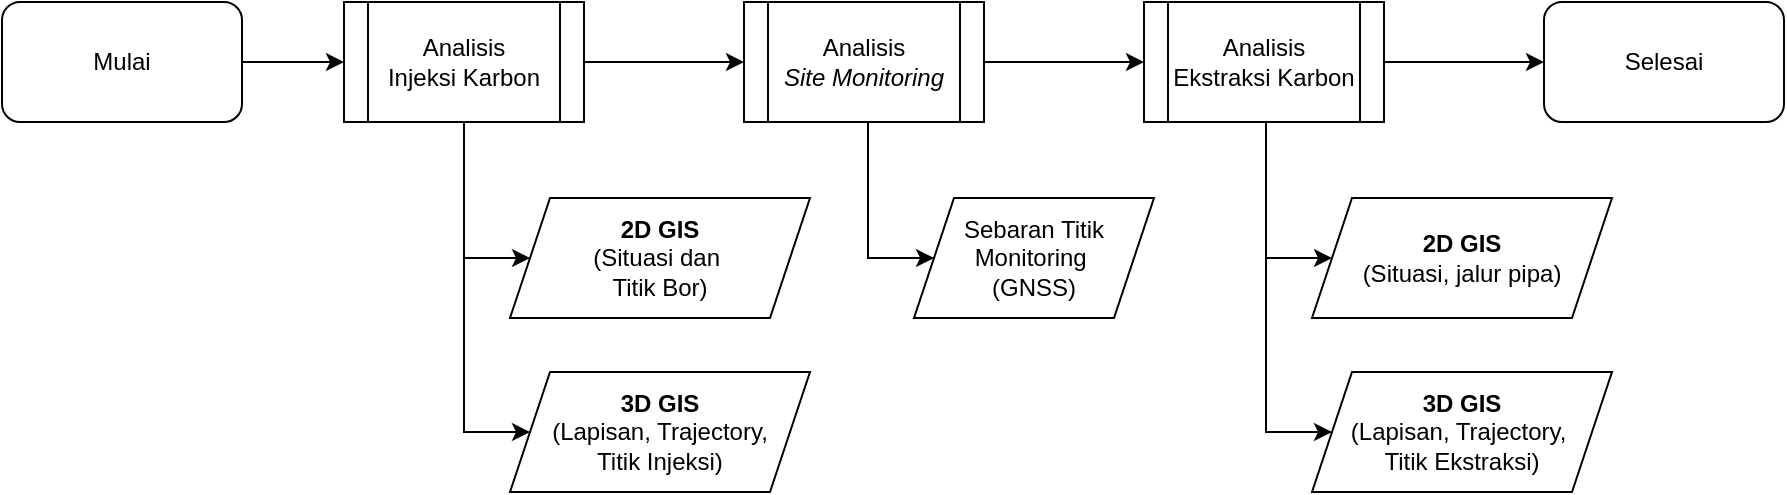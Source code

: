 <mxfile version="25.0.3" pages="3">
  <diagram name="Page-1" id="fyct9yVQSAlBd45uMIMy">
    <mxGraphModel dx="1071" dy="540" grid="0" gridSize="10" guides="1" tooltips="1" connect="1" arrows="1" fold="1" page="0" pageScale="1" pageWidth="850" pageHeight="1100" math="0" shadow="0">
      <root>
        <mxCell id="0" />
        <mxCell id="1" parent="0" />
        <mxCell id="Le7ZTcB5aHkPA9SLhq5M-3" style="edgeStyle=orthogonalEdgeStyle;rounded=0;orthogonalLoop=1;jettySize=auto;html=1;entryX=0;entryY=0.5;entryDx=0;entryDy=0;" edge="1" parent="1" source="Le7ZTcB5aHkPA9SLhq5M-1" target="Le7ZTcB5aHkPA9SLhq5M-2">
          <mxGeometry relative="1" as="geometry" />
        </mxCell>
        <mxCell id="Le7ZTcB5aHkPA9SLhq5M-1" value="Mulai" style="rounded=1;whiteSpace=wrap;html=1;" vertex="1" parent="1">
          <mxGeometry x="68" y="94" width="120" height="60" as="geometry" />
        </mxCell>
        <mxCell id="Le7ZTcB5aHkPA9SLhq5M-5" value="" style="edgeStyle=orthogonalEdgeStyle;rounded=0;orthogonalLoop=1;jettySize=auto;html=1;" edge="1" parent="1" source="Le7ZTcB5aHkPA9SLhq5M-2" target="Le7ZTcB5aHkPA9SLhq5M-4">
          <mxGeometry relative="1" as="geometry" />
        </mxCell>
        <mxCell id="Le7ZTcB5aHkPA9SLhq5M-10" style="edgeStyle=orthogonalEdgeStyle;rounded=0;orthogonalLoop=1;jettySize=auto;html=1;entryX=0;entryY=0.5;entryDx=0;entryDy=0;" edge="1" parent="1" source="Le7ZTcB5aHkPA9SLhq5M-2" target="Le7ZTcB5aHkPA9SLhq5M-8">
          <mxGeometry relative="1" as="geometry">
            <Array as="points">
              <mxPoint x="299" y="222" />
            </Array>
          </mxGeometry>
        </mxCell>
        <mxCell id="Le7ZTcB5aHkPA9SLhq5M-11" style="edgeStyle=orthogonalEdgeStyle;rounded=0;orthogonalLoop=1;jettySize=auto;html=1;entryX=0;entryY=0.5;entryDx=0;entryDy=0;" edge="1" parent="1" source="Le7ZTcB5aHkPA9SLhq5M-2" target="Le7ZTcB5aHkPA9SLhq5M-9">
          <mxGeometry relative="1" as="geometry">
            <Array as="points">
              <mxPoint x="299" y="309" />
            </Array>
          </mxGeometry>
        </mxCell>
        <mxCell id="Le7ZTcB5aHkPA9SLhq5M-2" value="Analisis&lt;br&gt;&lt;div&gt;Injeksi Karbon&lt;/div&gt;" style="rounded=0;whiteSpace=wrap;html=1;" vertex="1" parent="1">
          <mxGeometry x="239" y="94" width="120" height="60" as="geometry" />
        </mxCell>
        <mxCell id="Le7ZTcB5aHkPA9SLhq5M-7" value="" style="edgeStyle=orthogonalEdgeStyle;rounded=0;orthogonalLoop=1;jettySize=auto;html=1;" edge="1" parent="1" source="Le7ZTcB5aHkPA9SLhq5M-4" target="Le7ZTcB5aHkPA9SLhq5M-6">
          <mxGeometry relative="1" as="geometry" />
        </mxCell>
        <mxCell id="Le7ZTcB5aHkPA9SLhq5M-4" value="Analisis&lt;div&gt;&lt;i&gt;Site Monitoring&lt;/i&gt;&lt;/div&gt;" style="rounded=0;whiteSpace=wrap;html=1;" vertex="1" parent="1">
          <mxGeometry x="439" y="94" width="120" height="60" as="geometry" />
        </mxCell>
        <mxCell id="Le7ZTcB5aHkPA9SLhq5M-26" style="edgeStyle=orthogonalEdgeStyle;rounded=0;orthogonalLoop=1;jettySize=auto;html=1;entryX=0;entryY=0.5;entryDx=0;entryDy=0;" edge="1" parent="1" source="Le7ZTcB5aHkPA9SLhq5M-6" target="Le7ZTcB5aHkPA9SLhq5M-25">
          <mxGeometry relative="1" as="geometry" />
        </mxCell>
        <mxCell id="Le7ZTcB5aHkPA9SLhq5M-6" value="Analisis&lt;div&gt;Ekstraksi dan Transportasi Karbon&lt;/div&gt;" style="rounded=0;whiteSpace=wrap;html=1;" vertex="1" parent="1">
          <mxGeometry x="639" y="94" width="120" height="60" as="geometry" />
        </mxCell>
        <mxCell id="Le7ZTcB5aHkPA9SLhq5M-8" value="&lt;b&gt;2D GIS&lt;/b&gt;&lt;div&gt;(Situasi dan&amp;nbsp;&lt;/div&gt;&lt;div&gt;&lt;span style=&quot;background-color: initial;&quot;&gt;Titik Bor)&lt;/span&gt;&lt;/div&gt;" style="shape=parallelogram;perimeter=parallelogramPerimeter;whiteSpace=wrap;html=1;fixedSize=1;" vertex="1" parent="1">
          <mxGeometry x="322" y="192" width="150" height="60" as="geometry" />
        </mxCell>
        <mxCell id="Le7ZTcB5aHkPA9SLhq5M-9" value="&lt;b&gt;3D GIS&lt;/b&gt;&lt;div&gt;(Lapisan, Trajectory,&lt;/div&gt;&lt;div&gt;Titik Injeksi)&lt;/div&gt;" style="shape=parallelogram;perimeter=parallelogramPerimeter;whiteSpace=wrap;html=1;fixedSize=1;" vertex="1" parent="1">
          <mxGeometry x="322" y="279" width="150" height="60" as="geometry" />
        </mxCell>
        <mxCell id="Le7ZTcB5aHkPA9SLhq5M-12" style="edgeStyle=orthogonalEdgeStyle;rounded=0;orthogonalLoop=1;jettySize=auto;html=1;entryX=0;entryY=0.5;entryDx=0;entryDy=0;" edge="1" target="Le7ZTcB5aHkPA9SLhq5M-14" parent="1">
          <mxGeometry relative="1" as="geometry">
            <mxPoint x="501" y="154" as="sourcePoint" />
            <Array as="points">
              <mxPoint x="501" y="222" />
            </Array>
          </mxGeometry>
        </mxCell>
        <mxCell id="Le7ZTcB5aHkPA9SLhq5M-14" value="Sebaran Titik Monitoring&amp;nbsp;&lt;div&gt;(GNSS)&lt;/div&gt;" style="shape=parallelogram;perimeter=parallelogramPerimeter;whiteSpace=wrap;html=1;fixedSize=1;" vertex="1" parent="1">
          <mxGeometry x="524" y="192" width="120" height="60" as="geometry" />
        </mxCell>
        <mxCell id="Le7ZTcB5aHkPA9SLhq5M-21" style="edgeStyle=orthogonalEdgeStyle;rounded=0;orthogonalLoop=1;jettySize=auto;html=1;entryX=0;entryY=0.5;entryDx=0;entryDy=0;" edge="1" target="Le7ZTcB5aHkPA9SLhq5M-23" parent="1">
          <mxGeometry relative="1" as="geometry">
            <mxPoint x="700" y="154" as="sourcePoint" />
            <Array as="points">
              <mxPoint x="700" y="222" />
            </Array>
          </mxGeometry>
        </mxCell>
        <mxCell id="Le7ZTcB5aHkPA9SLhq5M-22" style="edgeStyle=orthogonalEdgeStyle;rounded=0;orthogonalLoop=1;jettySize=auto;html=1;entryX=0;entryY=0.5;entryDx=0;entryDy=0;" edge="1" target="Le7ZTcB5aHkPA9SLhq5M-24" parent="1">
          <mxGeometry relative="1" as="geometry">
            <mxPoint x="700" y="154" as="sourcePoint" />
            <Array as="points">
              <mxPoint x="700" y="309" />
            </Array>
          </mxGeometry>
        </mxCell>
        <mxCell id="Le7ZTcB5aHkPA9SLhq5M-23" value="&lt;b&gt;2D GIS&lt;/b&gt;&lt;div&gt;(Situasi, jalur pipa)&lt;/div&gt;" style="shape=parallelogram;perimeter=parallelogramPerimeter;whiteSpace=wrap;html=1;fixedSize=1;" vertex="1" parent="1">
          <mxGeometry x="723" y="192" width="150" height="60" as="geometry" />
        </mxCell>
        <mxCell id="Le7ZTcB5aHkPA9SLhq5M-24" value="&lt;b&gt;3D GIS&lt;/b&gt;&lt;div&gt;(Lapisan, Trajectory,&amp;nbsp;&lt;/div&gt;&lt;div&gt;Titik Ekstraksi)&lt;/div&gt;" style="shape=parallelogram;perimeter=parallelogramPerimeter;whiteSpace=wrap;html=1;fixedSize=1;" vertex="1" parent="1">
          <mxGeometry x="723" y="279" width="150" height="60" as="geometry" />
        </mxCell>
        <mxCell id="Le7ZTcB5aHkPA9SLhq5M-25" value="Selesai" style="rounded=1;whiteSpace=wrap;html=1;" vertex="1" parent="1">
          <mxGeometry x="839" y="94" width="120" height="60" as="geometry" />
        </mxCell>
        <mxCell id="Le7ZTcB5aHkPA9SLhq5M-27" value="Analisis&lt;div&gt;Injeksi Karbon&lt;/div&gt;" style="shape=process;whiteSpace=wrap;html=1;backgroundOutline=1;" vertex="1" parent="1">
          <mxGeometry x="239" y="94" width="120" height="60" as="geometry" />
        </mxCell>
        <mxCell id="Le7ZTcB5aHkPA9SLhq5M-28" value="Analisis&lt;div&gt;&lt;i&gt;Site Monitoring&lt;/i&gt;&lt;/div&gt;" style="shape=process;whiteSpace=wrap;html=1;backgroundOutline=1;" vertex="1" parent="1">
          <mxGeometry x="439" y="94" width="120" height="60" as="geometry" />
        </mxCell>
        <mxCell id="Le7ZTcB5aHkPA9SLhq5M-29" value="Analisis&lt;div&gt;Ekstraksi Karbon&lt;/div&gt;" style="shape=process;whiteSpace=wrap;html=1;backgroundOutline=1;" vertex="1" parent="1">
          <mxGeometry x="639" y="94" width="120" height="60" as="geometry" />
        </mxCell>
      </root>
    </mxGraphModel>
  </diagram>
  <diagram name="Copy of Page-1" id="V5uzxpANDWLaOF3z4WjU">
    <mxGraphModel dx="910" dy="459" grid="0" gridSize="10" guides="1" tooltips="1" connect="1" arrows="1" fold="1" page="0" pageScale="1" pageWidth="850" pageHeight="1100" math="0" shadow="0">
      <root>
        <mxCell id="u3TaS5QHCRDKCy16oOBK-0" />
        <mxCell id="u3TaS5QHCRDKCy16oOBK-1" parent="u3TaS5QHCRDKCy16oOBK-0" />
        <mxCell id="u3TaS5QHCRDKCy16oOBK-2" style="edgeStyle=orthogonalEdgeStyle;rounded=0;orthogonalLoop=1;jettySize=auto;html=1;entryX=0;entryY=0.5;entryDx=0;entryDy=0;" edge="1" parent="u3TaS5QHCRDKCy16oOBK-1" source="u3TaS5QHCRDKCy16oOBK-3" target="u3TaS5QHCRDKCy16oOBK-7">
          <mxGeometry relative="1" as="geometry" />
        </mxCell>
        <mxCell id="u3TaS5QHCRDKCy16oOBK-3" value="Mulai" style="rounded=1;whiteSpace=wrap;html=1;" vertex="1" parent="u3TaS5QHCRDKCy16oOBK-1">
          <mxGeometry x="68" y="94" width="120" height="60" as="geometry" />
        </mxCell>
        <mxCell id="u3TaS5QHCRDKCy16oOBK-4" value="" style="edgeStyle=orthogonalEdgeStyle;rounded=0;orthogonalLoop=1;jettySize=auto;html=1;" edge="1" parent="u3TaS5QHCRDKCy16oOBK-1" source="u3TaS5QHCRDKCy16oOBK-7" target="u3TaS5QHCRDKCy16oOBK-9">
          <mxGeometry relative="1" as="geometry" />
        </mxCell>
        <mxCell id="u3TaS5QHCRDKCy16oOBK-5" style="edgeStyle=orthogonalEdgeStyle;rounded=0;orthogonalLoop=1;jettySize=auto;html=1;entryX=0;entryY=0.5;entryDx=0;entryDy=0;" edge="1" parent="u3TaS5QHCRDKCy16oOBK-1" source="u3TaS5QHCRDKCy16oOBK-7" target="u3TaS5QHCRDKCy16oOBK-12">
          <mxGeometry relative="1" as="geometry">
            <Array as="points">
              <mxPoint x="299" y="222" />
            </Array>
          </mxGeometry>
        </mxCell>
        <mxCell id="u3TaS5QHCRDKCy16oOBK-7" value="Analisis&lt;br&gt;&lt;div&gt;Injeksi Karbon&lt;/div&gt;" style="rounded=0;whiteSpace=wrap;html=1;" vertex="1" parent="u3TaS5QHCRDKCy16oOBK-1">
          <mxGeometry x="239" y="94" width="120" height="60" as="geometry" />
        </mxCell>
        <mxCell id="u3TaS5QHCRDKCy16oOBK-8" value="" style="edgeStyle=orthogonalEdgeStyle;rounded=0;orthogonalLoop=1;jettySize=auto;html=1;" edge="1" parent="u3TaS5QHCRDKCy16oOBK-1" source="u3TaS5QHCRDKCy16oOBK-9" target="u3TaS5QHCRDKCy16oOBK-11">
          <mxGeometry relative="1" as="geometry" />
        </mxCell>
        <mxCell id="u3TaS5QHCRDKCy16oOBK-9" value="Analisis&lt;div&gt;&lt;i&gt;Site Monitoring&lt;/i&gt;&lt;/div&gt;" style="rounded=0;whiteSpace=wrap;html=1;" vertex="1" parent="u3TaS5QHCRDKCy16oOBK-1">
          <mxGeometry x="439" y="94" width="120" height="60" as="geometry" />
        </mxCell>
        <mxCell id="u3TaS5QHCRDKCy16oOBK-10" style="edgeStyle=orthogonalEdgeStyle;rounded=0;orthogonalLoop=1;jettySize=auto;html=1;entryX=0;entryY=0.5;entryDx=0;entryDy=0;" edge="1" parent="u3TaS5QHCRDKCy16oOBK-1" source="u3TaS5QHCRDKCy16oOBK-11" target="u3TaS5QHCRDKCy16oOBK-20">
          <mxGeometry relative="1" as="geometry" />
        </mxCell>
        <mxCell id="u3TaS5QHCRDKCy16oOBK-11" value="Analisis&lt;div&gt;Ekstraksi dan Transportasi Karbon&lt;/div&gt;" style="rounded=0;whiteSpace=wrap;html=1;" vertex="1" parent="u3TaS5QHCRDKCy16oOBK-1">
          <mxGeometry x="639" y="94" width="120" height="60" as="geometry" />
        </mxCell>
        <mxCell id="u3TaS5QHCRDKCy16oOBK-12" value="&lt;b&gt;3D GIS&lt;/b&gt;&lt;div&gt;&lt;font style=&quot;font-size: 9px;&quot;&gt;(Lapisan, Trajectory Injeksi dan Ekstraksi, Titik Injeksi dan Ekstraksi)&lt;/font&gt;&lt;/div&gt;" style="shape=parallelogram;perimeter=parallelogramPerimeter;whiteSpace=wrap;html=1;fixedSize=1;" vertex="1" parent="u3TaS5QHCRDKCy16oOBK-1">
          <mxGeometry x="322" y="192" width="150" height="60" as="geometry" />
        </mxCell>
        <mxCell id="u3TaS5QHCRDKCy16oOBK-14" style="edgeStyle=orthogonalEdgeStyle;rounded=0;orthogonalLoop=1;jettySize=auto;html=1;entryX=0;entryY=0.5;entryDx=0;entryDy=0;" edge="1" parent="u3TaS5QHCRDKCy16oOBK-1" target="u3TaS5QHCRDKCy16oOBK-15">
          <mxGeometry relative="1" as="geometry">
            <mxPoint x="501" y="154" as="sourcePoint" />
            <Array as="points">
              <mxPoint x="501" y="222" />
            </Array>
          </mxGeometry>
        </mxCell>
        <mxCell id="u3TaS5QHCRDKCy16oOBK-15" value="&lt;b&gt;2D GIS&lt;/b&gt;&lt;div&gt;&lt;font style=&quot;font-size: 9px;&quot;&gt;(Situasi,&amp;nbsp;&lt;span style=&quot;background-color: initial;&quot;&gt;Titik Bor Injeksi dan Ekstraksi, Jalur Pipa)&lt;/span&gt;&lt;/font&gt;&lt;/div&gt;" style="shape=parallelogram;perimeter=parallelogramPerimeter;whiteSpace=wrap;html=1;fixedSize=1;" vertex="1" parent="u3TaS5QHCRDKCy16oOBK-1">
          <mxGeometry x="524" y="192" width="150" height="60" as="geometry" />
        </mxCell>
        <mxCell id="u3TaS5QHCRDKCy16oOBK-16" style="edgeStyle=orthogonalEdgeStyle;rounded=0;orthogonalLoop=1;jettySize=auto;html=1;entryX=0;entryY=0.5;entryDx=0;entryDy=0;" edge="1" parent="u3TaS5QHCRDKCy16oOBK-1" target="u3TaS5QHCRDKCy16oOBK-18">
          <mxGeometry relative="1" as="geometry">
            <mxPoint x="700" y="154" as="sourcePoint" />
            <Array as="points">
              <mxPoint x="700" y="222" />
            </Array>
          </mxGeometry>
        </mxCell>
        <mxCell id="u3TaS5QHCRDKCy16oOBK-18" value="&lt;div&gt;&lt;b&gt;Rencana Monitoring&lt;/b&gt;&lt;/div&gt;Sebaran Titik GNSS" style="shape=parallelogram;perimeter=parallelogramPerimeter;whiteSpace=wrap;html=1;fixedSize=1;" vertex="1" parent="u3TaS5QHCRDKCy16oOBK-1">
          <mxGeometry x="723" y="192" width="150" height="60" as="geometry" />
        </mxCell>
        <mxCell id="u3TaS5QHCRDKCy16oOBK-20" value="Selesai" style="rounded=1;whiteSpace=wrap;html=1;" vertex="1" parent="u3TaS5QHCRDKCy16oOBK-1">
          <mxGeometry x="839" y="94" width="120" height="60" as="geometry" />
        </mxCell>
        <mxCell id="u3TaS5QHCRDKCy16oOBK-21" value="Analisis Subsurface" style="shape=process;whiteSpace=wrap;html=1;backgroundOutline=1;" vertex="1" parent="u3TaS5QHCRDKCy16oOBK-1">
          <mxGeometry x="239" y="94" width="120" height="60" as="geometry" />
        </mxCell>
        <mxCell id="u3TaS5QHCRDKCy16oOBK-22" value="Analisis&lt;div&gt;Surface&lt;/div&gt;" style="shape=process;whiteSpace=wrap;html=1;backgroundOutline=1;" vertex="1" parent="u3TaS5QHCRDKCy16oOBK-1">
          <mxGeometry x="439" y="94" width="120" height="60" as="geometry" />
        </mxCell>
        <mxCell id="u3TaS5QHCRDKCy16oOBK-23" value="Analisis Monitoring" style="shape=process;whiteSpace=wrap;html=1;backgroundOutline=1;" vertex="1" parent="u3TaS5QHCRDKCy16oOBK-1">
          <mxGeometry x="639" y="94" width="120" height="60" as="geometry" />
        </mxCell>
      </root>
    </mxGraphModel>
  </diagram>
  <diagram id="lDh_-id4ndhCp165ZWeb" name="Page-3">
    <mxGraphModel dx="1310" dy="859" grid="0" gridSize="10" guides="1" tooltips="1" connect="1" arrows="1" fold="1" page="0" pageScale="1" pageWidth="850" pageHeight="1100" math="0" shadow="0">
      <root>
        <mxCell id="0" />
        <mxCell id="1" parent="0" />
        <mxCell id="Ty4kx6B2cm6-nt9_NCol-1" value="Mulai" style="rounded=1;whiteSpace=wrap;html=1;" vertex="1" parent="1">
          <mxGeometry x="-6" y="-4" width="120" height="60" as="geometry" />
        </mxCell>
      </root>
    </mxGraphModel>
  </diagram>
</mxfile>
